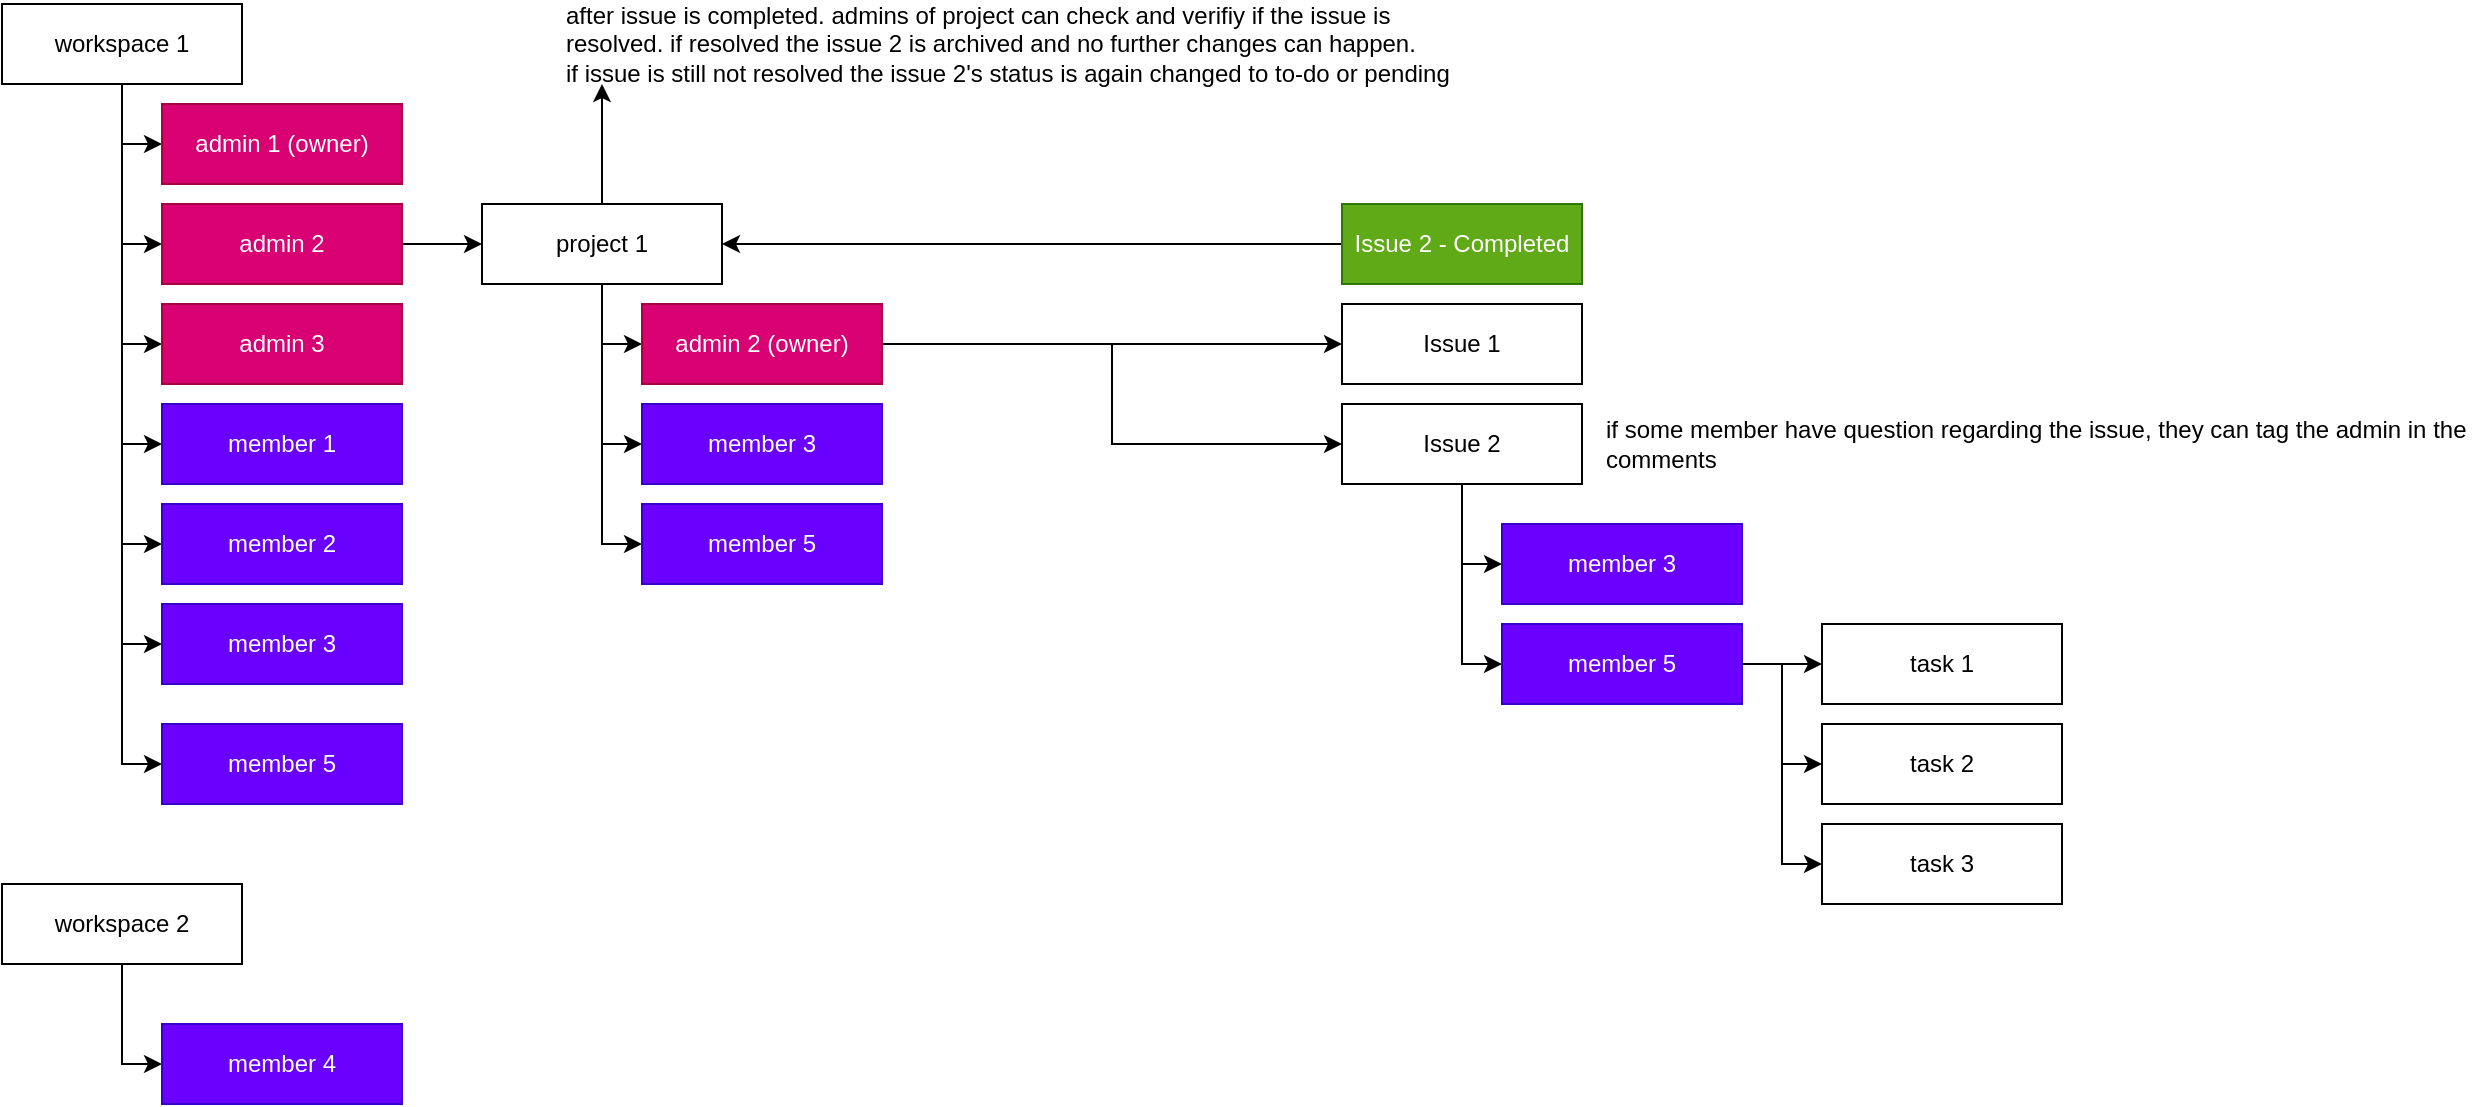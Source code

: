 <mxfile version="22.0.2" type="device">
  <diagram id="YGf_c_5mHE16U1Z5lPLA" name="test">
    <mxGraphModel dx="1050" dy="671" grid="1" gridSize="10" guides="1" tooltips="1" connect="1" arrows="1" fold="1" page="1" pageScale="1" pageWidth="850" pageHeight="1100" math="0" shadow="0">
      <root>
        <mxCell id="0" />
        <mxCell id="1" parent="0" />
        <mxCell id="41LLdQCfcwwOVxoyQcVz-19" style="edgeStyle=orthogonalEdgeStyle;rounded=0;orthogonalLoop=1;jettySize=auto;html=1;entryX=0;entryY=0.5;entryDx=0;entryDy=0;" parent="1" source="41LLdQCfcwwOVxoyQcVz-2" target="41LLdQCfcwwOVxoyQcVz-9" edge="1">
          <mxGeometry relative="1" as="geometry" />
        </mxCell>
        <mxCell id="41LLdQCfcwwOVxoyQcVz-20" style="edgeStyle=orthogonalEdgeStyle;rounded=0;orthogonalLoop=1;jettySize=auto;html=1;entryX=0;entryY=0.5;entryDx=0;entryDy=0;" parent="1" source="41LLdQCfcwwOVxoyQcVz-2" target="41LLdQCfcwwOVxoyQcVz-10" edge="1">
          <mxGeometry relative="1" as="geometry" />
        </mxCell>
        <mxCell id="41LLdQCfcwwOVxoyQcVz-21" style="edgeStyle=orthogonalEdgeStyle;rounded=0;orthogonalLoop=1;jettySize=auto;html=1;entryX=0;entryY=0.5;entryDx=0;entryDy=0;" parent="1" source="41LLdQCfcwwOVxoyQcVz-2" target="41LLdQCfcwwOVxoyQcVz-5" edge="1">
          <mxGeometry relative="1" as="geometry" />
        </mxCell>
        <mxCell id="41LLdQCfcwwOVxoyQcVz-22" style="edgeStyle=orthogonalEdgeStyle;rounded=0;orthogonalLoop=1;jettySize=auto;html=1;entryX=0;entryY=0.5;entryDx=0;entryDy=0;" parent="1" source="41LLdQCfcwwOVxoyQcVz-2" target="41LLdQCfcwwOVxoyQcVz-6" edge="1">
          <mxGeometry relative="1" as="geometry" />
        </mxCell>
        <mxCell id="41LLdQCfcwwOVxoyQcVz-23" style="edgeStyle=orthogonalEdgeStyle;rounded=0;orthogonalLoop=1;jettySize=auto;html=1;entryX=0;entryY=0.5;entryDx=0;entryDy=0;" parent="1" source="41LLdQCfcwwOVxoyQcVz-2" target="41LLdQCfcwwOVxoyQcVz-7" edge="1">
          <mxGeometry relative="1" as="geometry" />
        </mxCell>
        <mxCell id="41LLdQCfcwwOVxoyQcVz-28" style="edgeStyle=orthogonalEdgeStyle;rounded=0;orthogonalLoop=1;jettySize=auto;html=1;entryX=0;entryY=0.5;entryDx=0;entryDy=0;" parent="1" source="41LLdQCfcwwOVxoyQcVz-2" target="41LLdQCfcwwOVxoyQcVz-27" edge="1">
          <mxGeometry relative="1" as="geometry" />
        </mxCell>
        <mxCell id="41LLdQCfcwwOVxoyQcVz-38" style="edgeStyle=orthogonalEdgeStyle;rounded=0;orthogonalLoop=1;jettySize=auto;html=1;entryX=0;entryY=0.5;entryDx=0;entryDy=0;" parent="1" source="41LLdQCfcwwOVxoyQcVz-2" target="41LLdQCfcwwOVxoyQcVz-37" edge="1">
          <mxGeometry relative="1" as="geometry" />
        </mxCell>
        <mxCell id="41LLdQCfcwwOVxoyQcVz-2" value="workspace 1" style="rounded=0;whiteSpace=wrap;html=1;" parent="1" vertex="1">
          <mxGeometry x="40" y="40" width="120" height="40" as="geometry" />
        </mxCell>
        <mxCell id="41LLdQCfcwwOVxoyQcVz-5" value="admin 3" style="rounded=0;whiteSpace=wrap;html=1;fillColor=#d80073;fontColor=#ffffff;strokeColor=#A50040;" parent="1" vertex="1">
          <mxGeometry x="120" y="190" width="120" height="40" as="geometry" />
        </mxCell>
        <mxCell id="41LLdQCfcwwOVxoyQcVz-6" value="member 1" style="rounded=0;whiteSpace=wrap;html=1;fillColor=#6a00ff;fontColor=#ffffff;strokeColor=#3700CC;" parent="1" vertex="1">
          <mxGeometry x="120" y="240" width="120" height="40" as="geometry" />
        </mxCell>
        <mxCell id="41LLdQCfcwwOVxoyQcVz-7" value="member 2" style="rounded=0;whiteSpace=wrap;html=1;fillColor=#6a00ff;fontColor=#ffffff;strokeColor=#3700CC;" parent="1" vertex="1">
          <mxGeometry x="120" y="290" width="120" height="40" as="geometry" />
        </mxCell>
        <mxCell id="41LLdQCfcwwOVxoyQcVz-9" value="admin 1 (owner)" style="rounded=0;whiteSpace=wrap;html=1;fillColor=#d80073;fontColor=#ffffff;strokeColor=#A50040;" parent="1" vertex="1">
          <mxGeometry x="120" y="90" width="120" height="40" as="geometry" />
        </mxCell>
        <mxCell id="41LLdQCfcwwOVxoyQcVz-26" style="edgeStyle=orthogonalEdgeStyle;rounded=0;orthogonalLoop=1;jettySize=auto;html=1;entryX=0;entryY=0.5;entryDx=0;entryDy=0;" parent="1" source="41LLdQCfcwwOVxoyQcVz-10" target="41LLdQCfcwwOVxoyQcVz-13" edge="1">
          <mxGeometry relative="1" as="geometry" />
        </mxCell>
        <mxCell id="41LLdQCfcwwOVxoyQcVz-10" value="admin 2" style="rounded=0;whiteSpace=wrap;html=1;fillColor=#d80073;fontColor=#ffffff;strokeColor=#A50040;" parent="1" vertex="1">
          <mxGeometry x="120" y="140" width="120" height="40" as="geometry" />
        </mxCell>
        <mxCell id="41LLdQCfcwwOVxoyQcVz-17" style="edgeStyle=orthogonalEdgeStyle;rounded=0;orthogonalLoop=1;jettySize=auto;html=1;entryX=0;entryY=0.5;entryDx=0;entryDy=0;" parent="1" source="41LLdQCfcwwOVxoyQcVz-13" target="41LLdQCfcwwOVxoyQcVz-16" edge="1">
          <mxGeometry relative="1" as="geometry" />
        </mxCell>
        <mxCell id="41LLdQCfcwwOVxoyQcVz-18" style="edgeStyle=orthogonalEdgeStyle;rounded=0;orthogonalLoop=1;jettySize=auto;html=1;entryX=0;entryY=0.5;entryDx=0;entryDy=0;" parent="1" source="41LLdQCfcwwOVxoyQcVz-13" target="41LLdQCfcwwOVxoyQcVz-15" edge="1">
          <mxGeometry relative="1" as="geometry" />
        </mxCell>
        <mxCell id="41LLdQCfcwwOVxoyQcVz-40" style="edgeStyle=orthogonalEdgeStyle;rounded=0;orthogonalLoop=1;jettySize=auto;html=1;entryX=0;entryY=0.5;entryDx=0;entryDy=0;" parent="1" source="41LLdQCfcwwOVxoyQcVz-13" target="41LLdQCfcwwOVxoyQcVz-39" edge="1">
          <mxGeometry relative="1" as="geometry" />
        </mxCell>
        <mxCell id="41LLdQCfcwwOVxoyQcVz-60" style="edgeStyle=orthogonalEdgeStyle;rounded=0;orthogonalLoop=1;jettySize=auto;html=1;" parent="1" source="41LLdQCfcwwOVxoyQcVz-13" edge="1">
          <mxGeometry relative="1" as="geometry">
            <mxPoint x="340" y="80" as="targetPoint" />
          </mxGeometry>
        </mxCell>
        <mxCell id="41LLdQCfcwwOVxoyQcVz-13" value="project 1" style="rounded=0;whiteSpace=wrap;html=1;" parent="1" vertex="1">
          <mxGeometry x="280" y="140" width="120" height="40" as="geometry" />
        </mxCell>
        <mxCell id="41LLdQCfcwwOVxoyQcVz-15" value="member 3" style="rounded=0;whiteSpace=wrap;html=1;fillColor=#6a00ff;fontColor=#ffffff;strokeColor=#3700CC;" parent="1" vertex="1">
          <mxGeometry x="360" y="240" width="120" height="40" as="geometry" />
        </mxCell>
        <mxCell id="41LLdQCfcwwOVxoyQcVz-25" style="edgeStyle=orthogonalEdgeStyle;rounded=0;orthogonalLoop=1;jettySize=auto;html=1;" parent="1" source="41LLdQCfcwwOVxoyQcVz-16" target="41LLdQCfcwwOVxoyQcVz-24" edge="1">
          <mxGeometry relative="1" as="geometry" />
        </mxCell>
        <mxCell id="41LLdQCfcwwOVxoyQcVz-33" style="edgeStyle=orthogonalEdgeStyle;rounded=0;orthogonalLoop=1;jettySize=auto;html=1;entryX=0;entryY=0.5;entryDx=0;entryDy=0;" parent="1" source="41LLdQCfcwwOVxoyQcVz-16" target="41LLdQCfcwwOVxoyQcVz-32" edge="1">
          <mxGeometry relative="1" as="geometry" />
        </mxCell>
        <mxCell id="41LLdQCfcwwOVxoyQcVz-16" value="admin 2 (owner)" style="rounded=0;whiteSpace=wrap;html=1;fillColor=#d80073;fontColor=#ffffff;strokeColor=#A50040;" parent="1" vertex="1">
          <mxGeometry x="360" y="190" width="120" height="40" as="geometry" />
        </mxCell>
        <mxCell id="41LLdQCfcwwOVxoyQcVz-24" value="Issue 1" style="rounded=0;whiteSpace=wrap;html=1;" parent="1" vertex="1">
          <mxGeometry x="710" y="190" width="120" height="40" as="geometry" />
        </mxCell>
        <mxCell id="41LLdQCfcwwOVxoyQcVz-27" value="member 3" style="rounded=0;whiteSpace=wrap;html=1;fillColor=#6a00ff;fontColor=#ffffff;strokeColor=#3700CC;" parent="1" vertex="1">
          <mxGeometry x="120" y="340" width="120" height="40" as="geometry" />
        </mxCell>
        <mxCell id="41LLdQCfcwwOVxoyQcVz-31" style="edgeStyle=orthogonalEdgeStyle;rounded=0;orthogonalLoop=1;jettySize=auto;html=1;entryX=0;entryY=0.5;entryDx=0;entryDy=0;" parent="1" source="41LLdQCfcwwOVxoyQcVz-29" target="41LLdQCfcwwOVxoyQcVz-30" edge="1">
          <mxGeometry relative="1" as="geometry" />
        </mxCell>
        <mxCell id="41LLdQCfcwwOVxoyQcVz-29" value="workspace 2" style="rounded=0;whiteSpace=wrap;html=1;" parent="1" vertex="1">
          <mxGeometry x="40" y="480" width="120" height="40" as="geometry" />
        </mxCell>
        <mxCell id="41LLdQCfcwwOVxoyQcVz-30" value="member 4" style="rounded=0;whiteSpace=wrap;html=1;fillColor=#6a00ff;fontColor=#ffffff;strokeColor=#3700CC;" parent="1" vertex="1">
          <mxGeometry x="120" y="550" width="120" height="40" as="geometry" />
        </mxCell>
        <mxCell id="41LLdQCfcwwOVxoyQcVz-36" value="" style="edgeStyle=orthogonalEdgeStyle;rounded=0;orthogonalLoop=1;jettySize=auto;html=1;entryX=0;entryY=0.5;entryDx=0;entryDy=0;" parent="1" source="41LLdQCfcwwOVxoyQcVz-32" target="41LLdQCfcwwOVxoyQcVz-35" edge="1">
          <mxGeometry relative="1" as="geometry" />
        </mxCell>
        <mxCell id="41LLdQCfcwwOVxoyQcVz-42" style="edgeStyle=orthogonalEdgeStyle;rounded=0;orthogonalLoop=1;jettySize=auto;html=1;entryX=0;entryY=0.5;entryDx=0;entryDy=0;" parent="1" source="41LLdQCfcwwOVxoyQcVz-32" target="41LLdQCfcwwOVxoyQcVz-41" edge="1">
          <mxGeometry relative="1" as="geometry" />
        </mxCell>
        <mxCell id="41LLdQCfcwwOVxoyQcVz-32" value="Issue 2" style="rounded=0;whiteSpace=wrap;html=1;" parent="1" vertex="1">
          <mxGeometry x="710" y="240" width="120" height="40" as="geometry" />
        </mxCell>
        <mxCell id="41LLdQCfcwwOVxoyQcVz-35" value="member 3" style="rounded=0;whiteSpace=wrap;html=1;fillColor=#6a00ff;fontColor=#ffffff;strokeColor=#3700CC;" parent="1" vertex="1">
          <mxGeometry x="790" y="300" width="120" height="40" as="geometry" />
        </mxCell>
        <mxCell id="41LLdQCfcwwOVxoyQcVz-37" value="member 5" style="rounded=0;whiteSpace=wrap;html=1;fillColor=#6a00ff;fontColor=#ffffff;strokeColor=#3700CC;" parent="1" vertex="1">
          <mxGeometry x="120" y="400" width="120" height="40" as="geometry" />
        </mxCell>
        <mxCell id="41LLdQCfcwwOVxoyQcVz-39" value="member 5" style="rounded=0;whiteSpace=wrap;html=1;fillColor=#6a00ff;fontColor=#ffffff;strokeColor=#3700CC;" parent="1" vertex="1">
          <mxGeometry x="360" y="290" width="120" height="40" as="geometry" />
        </mxCell>
        <mxCell id="41LLdQCfcwwOVxoyQcVz-47" style="edgeStyle=orthogonalEdgeStyle;rounded=0;orthogonalLoop=1;jettySize=auto;html=1;entryX=0;entryY=0.5;entryDx=0;entryDy=0;" parent="1" source="41LLdQCfcwwOVxoyQcVz-41" target="41LLdQCfcwwOVxoyQcVz-44" edge="1">
          <mxGeometry relative="1" as="geometry" />
        </mxCell>
        <mxCell id="41LLdQCfcwwOVxoyQcVz-48" style="edgeStyle=orthogonalEdgeStyle;rounded=0;orthogonalLoop=1;jettySize=auto;html=1;entryX=0;entryY=0.5;entryDx=0;entryDy=0;" parent="1" source="41LLdQCfcwwOVxoyQcVz-41" target="41LLdQCfcwwOVxoyQcVz-45" edge="1">
          <mxGeometry relative="1" as="geometry" />
        </mxCell>
        <mxCell id="41LLdQCfcwwOVxoyQcVz-49" style="edgeStyle=orthogonalEdgeStyle;rounded=0;orthogonalLoop=1;jettySize=auto;html=1;entryX=0;entryY=0.5;entryDx=0;entryDy=0;" parent="1" source="41LLdQCfcwwOVxoyQcVz-41" target="41LLdQCfcwwOVxoyQcVz-46" edge="1">
          <mxGeometry relative="1" as="geometry" />
        </mxCell>
        <mxCell id="41LLdQCfcwwOVxoyQcVz-41" value="member 5" style="rounded=0;whiteSpace=wrap;html=1;fillColor=#6a00ff;fontColor=#ffffff;strokeColor=#3700CC;" parent="1" vertex="1">
          <mxGeometry x="790" y="350" width="120" height="40" as="geometry" />
        </mxCell>
        <mxCell id="41LLdQCfcwwOVxoyQcVz-44" value="task 1" style="rounded=0;whiteSpace=wrap;html=1;" parent="1" vertex="1">
          <mxGeometry x="950" y="350" width="120" height="40" as="geometry" />
        </mxCell>
        <mxCell id="41LLdQCfcwwOVxoyQcVz-45" value="task 2" style="rounded=0;whiteSpace=wrap;html=1;" parent="1" vertex="1">
          <mxGeometry x="950" y="400" width="120" height="40" as="geometry" />
        </mxCell>
        <mxCell id="41LLdQCfcwwOVxoyQcVz-46" value="task 3" style="rounded=0;whiteSpace=wrap;html=1;" parent="1" vertex="1">
          <mxGeometry x="950" y="450" width="120" height="40" as="geometry" />
        </mxCell>
        <mxCell id="41LLdQCfcwwOVxoyQcVz-55" style="edgeStyle=orthogonalEdgeStyle;rounded=0;orthogonalLoop=1;jettySize=auto;html=1;entryX=1;entryY=0.5;entryDx=0;entryDy=0;" parent="1" source="41LLdQCfcwwOVxoyQcVz-52" target="41LLdQCfcwwOVxoyQcVz-13" edge="1">
          <mxGeometry relative="1" as="geometry" />
        </mxCell>
        <mxCell id="41LLdQCfcwwOVxoyQcVz-52" value="Issue 2 - Completed" style="rounded=0;whiteSpace=wrap;html=1;fillColor=#60a917;fontColor=#ffffff;strokeColor=#2D7600;" parent="1" vertex="1">
          <mxGeometry x="710" y="140" width="120" height="40" as="geometry" />
        </mxCell>
        <mxCell id="41LLdQCfcwwOVxoyQcVz-62" value="after issue is completed. admins of project can check and verifiy if the issue is resolved. if resolved the issue 2 is archived and no further changes can happen.&lt;br&gt;if issue is still not resolved the issue 2&#39;s status is again changed to to-do or pending" style="text;html=1;strokeColor=none;fillColor=none;align=left;verticalAlign=middle;whiteSpace=wrap;rounded=0;" parent="1" vertex="1">
          <mxGeometry x="320" y="45" width="450" height="30" as="geometry" />
        </mxCell>
        <mxCell id="41LLdQCfcwwOVxoyQcVz-63" value="if some member have question regarding the issue, they can tag the admin in the comments" style="text;html=1;strokeColor=none;fillColor=none;align=left;verticalAlign=middle;whiteSpace=wrap;rounded=0;" parent="1" vertex="1">
          <mxGeometry x="840" y="240" width="440" height="40" as="geometry" />
        </mxCell>
      </root>
    </mxGraphModel>
  </diagram>
</mxfile>
